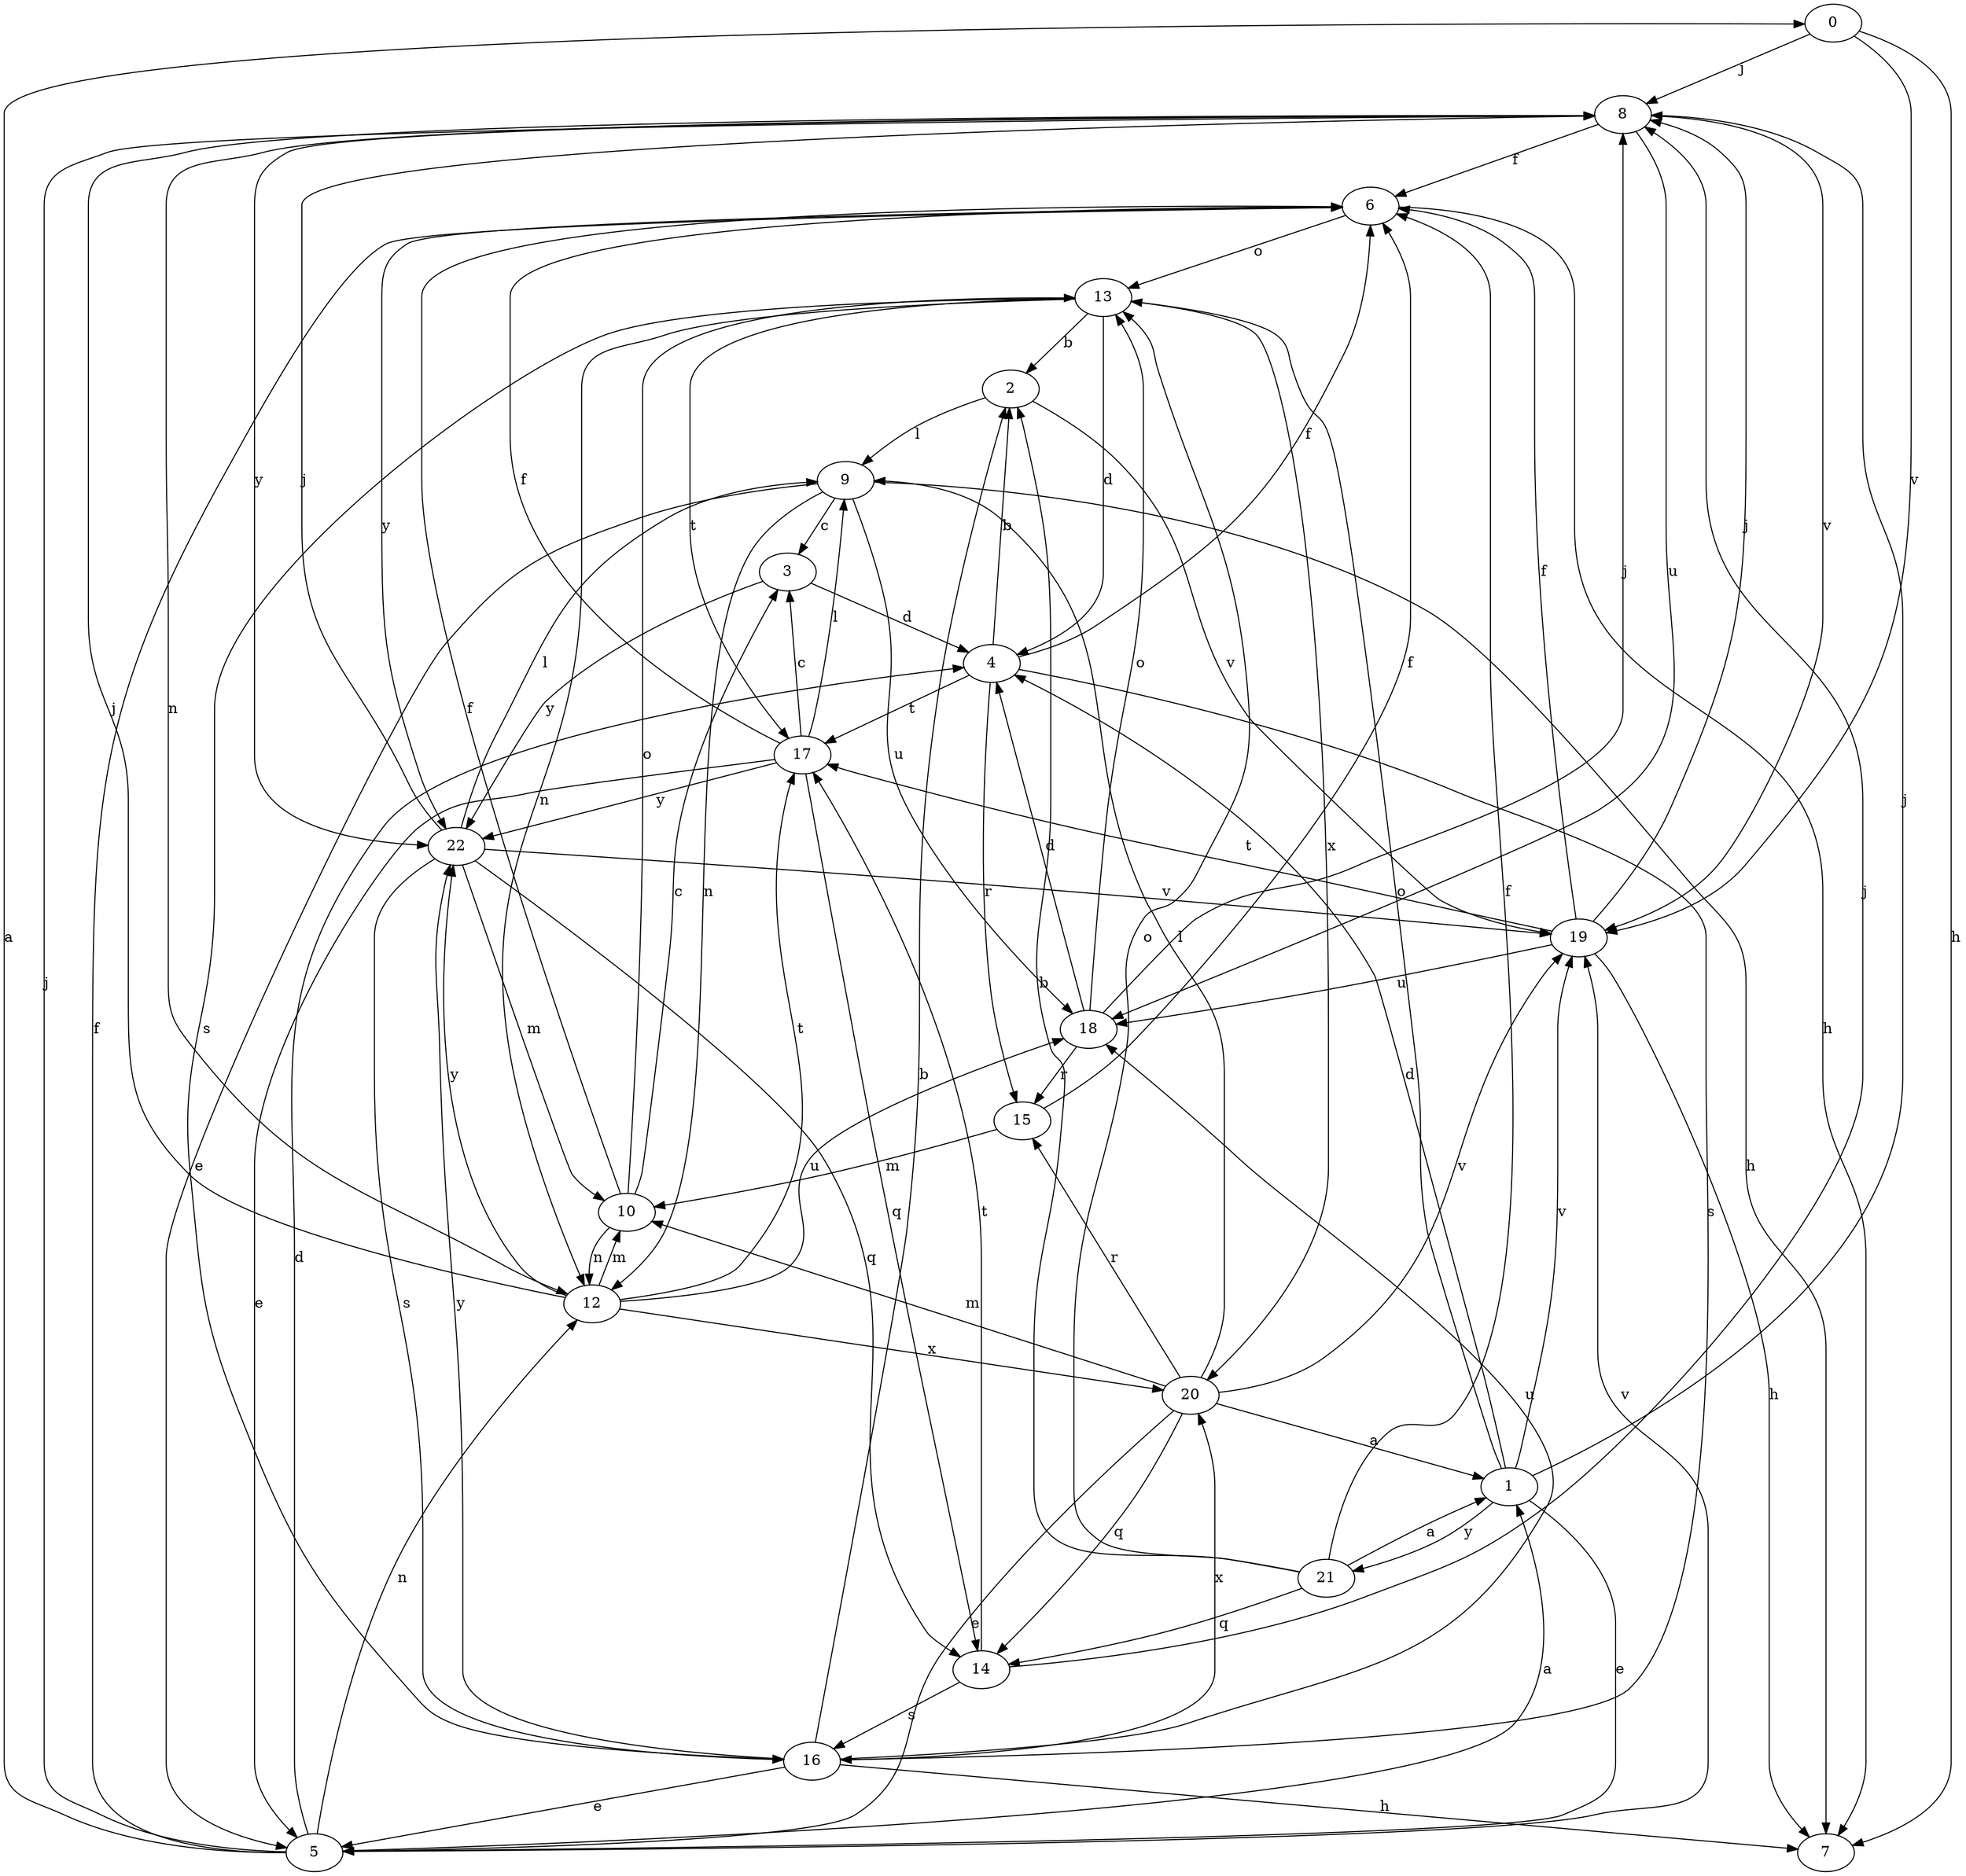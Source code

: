 strict digraph  {
0;
1;
2;
3;
4;
5;
6;
7;
8;
9;
10;
12;
13;
14;
15;
16;
17;
18;
19;
20;
21;
22;
0 -> 7  [label=h];
0 -> 8  [label=j];
0 -> 19  [label=v];
1 -> 4  [label=d];
1 -> 5  [label=e];
1 -> 8  [label=j];
1 -> 13  [label=o];
1 -> 19  [label=v];
1 -> 21  [label=y];
2 -> 9  [label=l];
2 -> 19  [label=v];
3 -> 4  [label=d];
3 -> 22  [label=y];
4 -> 2  [label=b];
4 -> 6  [label=f];
4 -> 15  [label=r];
4 -> 16  [label=s];
4 -> 17  [label=t];
5 -> 0  [label=a];
5 -> 1  [label=a];
5 -> 4  [label=d];
5 -> 6  [label=f];
5 -> 8  [label=j];
5 -> 12  [label=n];
5 -> 19  [label=v];
6 -> 7  [label=h];
6 -> 13  [label=o];
6 -> 22  [label=y];
8 -> 6  [label=f];
8 -> 12  [label=n];
8 -> 18  [label=u];
8 -> 19  [label=v];
8 -> 22  [label=y];
9 -> 3  [label=c];
9 -> 5  [label=e];
9 -> 7  [label=h];
9 -> 12  [label=n];
9 -> 18  [label=u];
10 -> 3  [label=c];
10 -> 6  [label=f];
10 -> 12  [label=n];
10 -> 13  [label=o];
12 -> 8  [label=j];
12 -> 10  [label=m];
12 -> 17  [label=t];
12 -> 18  [label=u];
12 -> 20  [label=x];
12 -> 22  [label=y];
13 -> 2  [label=b];
13 -> 4  [label=d];
13 -> 12  [label=n];
13 -> 16  [label=s];
13 -> 17  [label=t];
13 -> 20  [label=x];
14 -> 8  [label=j];
14 -> 16  [label=s];
14 -> 17  [label=t];
15 -> 6  [label=f];
15 -> 10  [label=m];
16 -> 2  [label=b];
16 -> 5  [label=e];
16 -> 7  [label=h];
16 -> 18  [label=u];
16 -> 20  [label=x];
16 -> 22  [label=y];
17 -> 3  [label=c];
17 -> 5  [label=e];
17 -> 6  [label=f];
17 -> 9  [label=l];
17 -> 14  [label=q];
17 -> 22  [label=y];
18 -> 4  [label=d];
18 -> 8  [label=j];
18 -> 13  [label=o];
18 -> 15  [label=r];
19 -> 6  [label=f];
19 -> 7  [label=h];
19 -> 8  [label=j];
19 -> 17  [label=t];
19 -> 18  [label=u];
20 -> 1  [label=a];
20 -> 5  [label=e];
20 -> 9  [label=l];
20 -> 10  [label=m];
20 -> 14  [label=q];
20 -> 15  [label=r];
20 -> 19  [label=v];
21 -> 1  [label=a];
21 -> 2  [label=b];
21 -> 6  [label=f];
21 -> 13  [label=o];
21 -> 14  [label=q];
22 -> 8  [label=j];
22 -> 9  [label=l];
22 -> 10  [label=m];
22 -> 14  [label=q];
22 -> 16  [label=s];
22 -> 19  [label=v];
}

